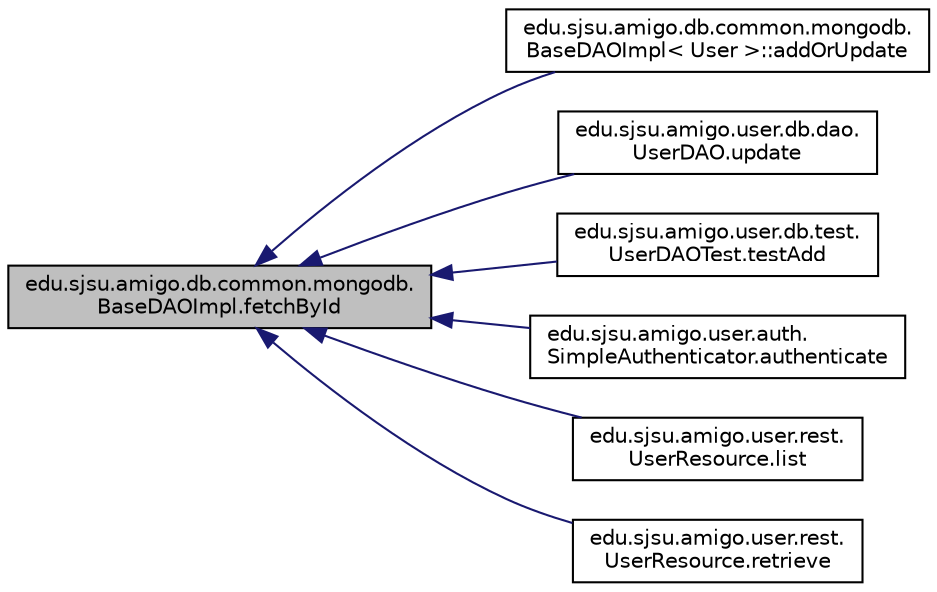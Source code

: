 digraph "edu.sjsu.amigo.db.common.mongodb.BaseDAOImpl.fetchById"
{
  edge [fontname="Helvetica",fontsize="10",labelfontname="Helvetica",labelfontsize="10"];
  node [fontname="Helvetica",fontsize="10",shape=record];
  rankdir="LR";
  Node13 [label="edu.sjsu.amigo.db.common.mongodb.\lBaseDAOImpl.fetchById",height=0.2,width=0.4,color="black", fillcolor="grey75", style="filled", fontcolor="black"];
  Node13 -> Node14 [dir="back",color="midnightblue",fontsize="10",style="solid"];
  Node14 [label="edu.sjsu.amigo.db.common.mongodb.\lBaseDAOImpl\< User \>::addOrUpdate",height=0.2,width=0.4,color="black", fillcolor="white", style="filled",URL="$classedu_1_1sjsu_1_1amigo_1_1db_1_1common_1_1mongodb_1_1_base_d_a_o_impl.html#af9d483046160700cea18a20a7817cd3a"];
  Node13 -> Node15 [dir="back",color="midnightblue",fontsize="10",style="solid"];
  Node15 [label="edu.sjsu.amigo.user.db.dao.\lUserDAO.update",height=0.2,width=0.4,color="black", fillcolor="white", style="filled",URL="$classedu_1_1sjsu_1_1amigo_1_1user_1_1db_1_1dao_1_1_user_d_a_o.html#a1e1915a11af31352781c2f954fd39851"];
  Node13 -> Node16 [dir="back",color="midnightblue",fontsize="10",style="solid"];
  Node16 [label="edu.sjsu.amigo.user.db.test.\lUserDAOTest.testAdd",height=0.2,width=0.4,color="black", fillcolor="white", style="filled",URL="$classedu_1_1sjsu_1_1amigo_1_1user_1_1db_1_1test_1_1_user_d_a_o_test.html#af725294b50beae48dc26450c1dfc9ea8"];
  Node13 -> Node17 [dir="back",color="midnightblue",fontsize="10",style="solid"];
  Node17 [label="edu.sjsu.amigo.user.auth.\lSimpleAuthenticator.authenticate",height=0.2,width=0.4,color="black", fillcolor="white", style="filled",URL="$classedu_1_1sjsu_1_1amigo_1_1user_1_1auth_1_1_simple_authenticator.html#a71aeb46d748e73835e36bfa8c8a6a78a"];
  Node13 -> Node18 [dir="back",color="midnightblue",fontsize="10",style="solid"];
  Node18 [label="edu.sjsu.amigo.user.rest.\lUserResource.list",height=0.2,width=0.4,color="black", fillcolor="white", style="filled",URL="$classedu_1_1sjsu_1_1amigo_1_1user_1_1rest_1_1_user_resource.html#a37d0c5cd46db2da2d2d73c5eb759cbd2"];
  Node13 -> Node19 [dir="back",color="midnightblue",fontsize="10",style="solid"];
  Node19 [label="edu.sjsu.amigo.user.rest.\lUserResource.retrieve",height=0.2,width=0.4,color="black", fillcolor="white", style="filled",URL="$classedu_1_1sjsu_1_1amigo_1_1user_1_1rest_1_1_user_resource.html#a3cddee66220e2775dc30c2e0c2879f83"];
}
